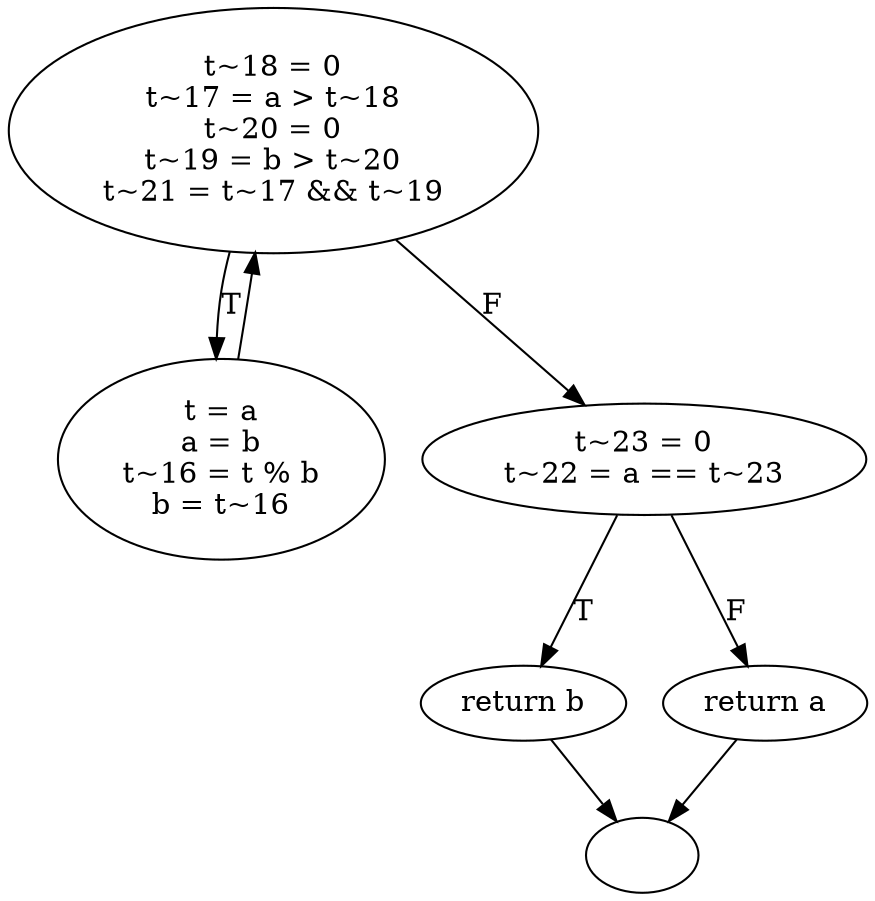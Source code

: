 digraph {
  0 [label="t~23 = 0
t~22 = a == t~23"];
  1 [label="return b"];
  2 [label="t = a
a = b
t~16 = t % b
b = t~16"];
  3 [label="t~18 = 0
t~17 = a > t~18
t~20 = 0
t~19 = b > t~20
t~21 = t~17 && t~19"];
  4 [label=""];
  5 [label="return a"];
  0 -> 1 [label="T"];
  2 -> 3 [label=""];
  1 -> 4 [label=""];
  3 -> 0 [label="F"];
  3 -> 2 [label="T"];
  5 -> 4 [label=""];
  0 -> 5 [label="F"];
}
